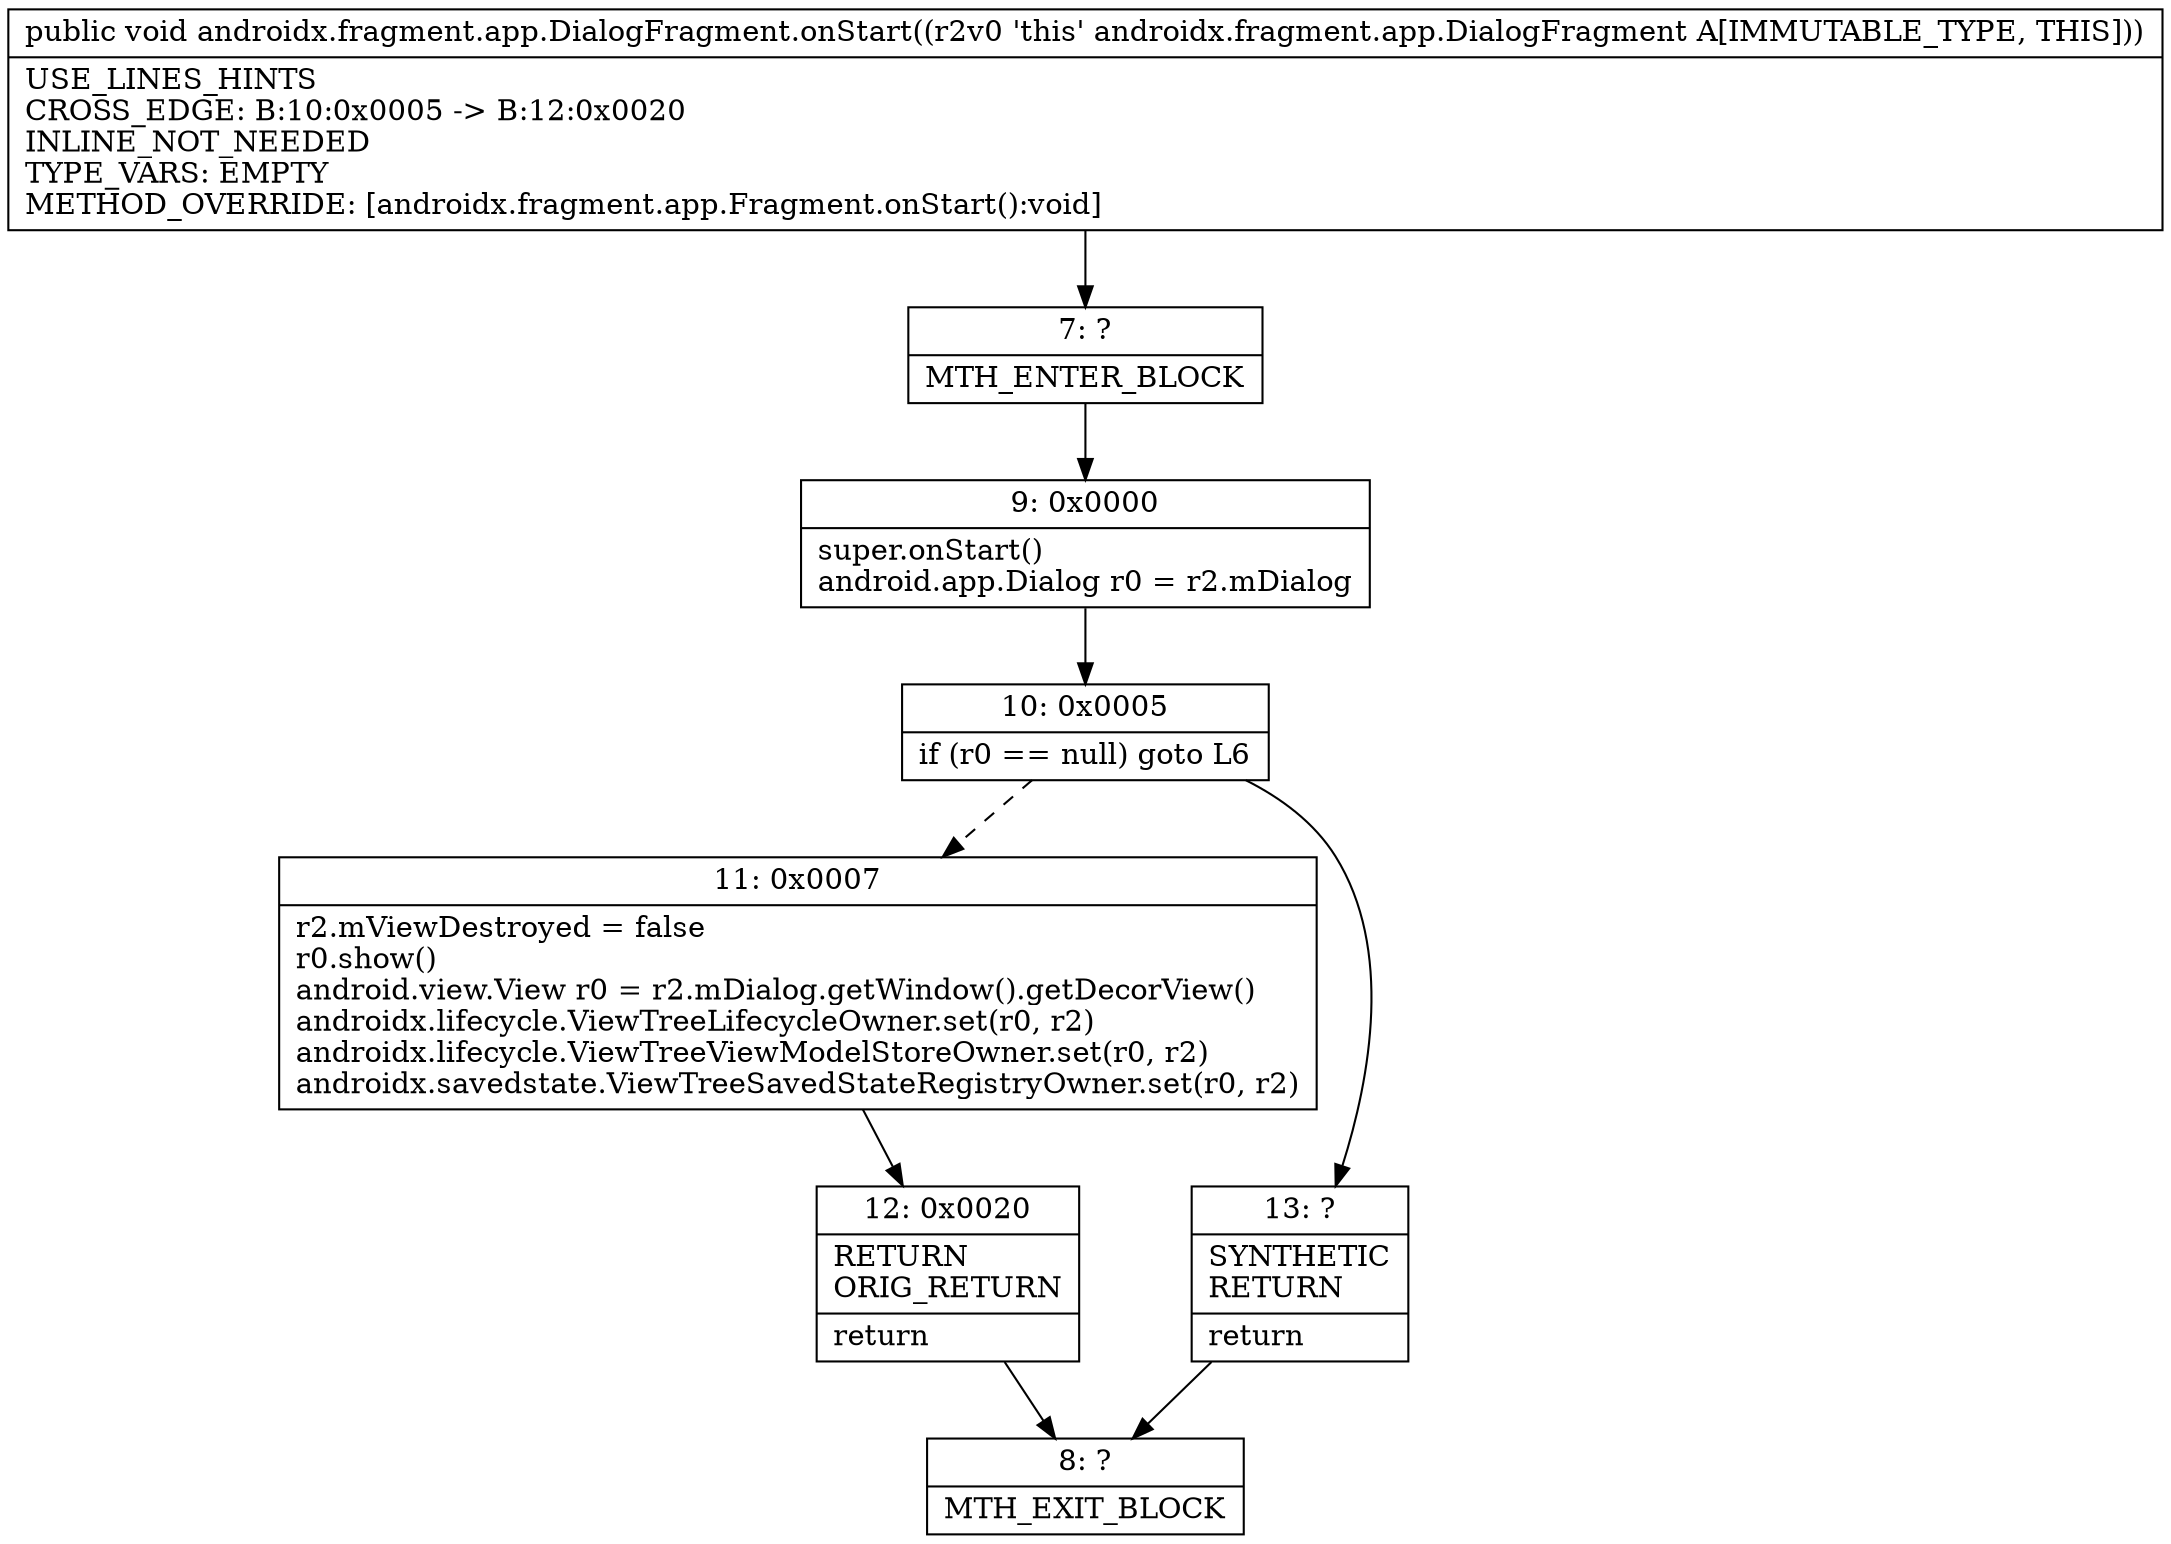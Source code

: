 digraph "CFG forandroidx.fragment.app.DialogFragment.onStart()V" {
Node_7 [shape=record,label="{7\:\ ?|MTH_ENTER_BLOCK\l}"];
Node_9 [shape=record,label="{9\:\ 0x0000|super.onStart()\landroid.app.Dialog r0 = r2.mDialog\l}"];
Node_10 [shape=record,label="{10\:\ 0x0005|if (r0 == null) goto L6\l}"];
Node_11 [shape=record,label="{11\:\ 0x0007|r2.mViewDestroyed = false\lr0.show()\landroid.view.View r0 = r2.mDialog.getWindow().getDecorView()\landroidx.lifecycle.ViewTreeLifecycleOwner.set(r0, r2)\landroidx.lifecycle.ViewTreeViewModelStoreOwner.set(r0, r2)\landroidx.savedstate.ViewTreeSavedStateRegistryOwner.set(r0, r2)\l}"];
Node_12 [shape=record,label="{12\:\ 0x0020|RETURN\lORIG_RETURN\l|return\l}"];
Node_8 [shape=record,label="{8\:\ ?|MTH_EXIT_BLOCK\l}"];
Node_13 [shape=record,label="{13\:\ ?|SYNTHETIC\lRETURN\l|return\l}"];
MethodNode[shape=record,label="{public void androidx.fragment.app.DialogFragment.onStart((r2v0 'this' androidx.fragment.app.DialogFragment A[IMMUTABLE_TYPE, THIS]))  | USE_LINES_HINTS\lCROSS_EDGE: B:10:0x0005 \-\> B:12:0x0020\lINLINE_NOT_NEEDED\lTYPE_VARS: EMPTY\lMETHOD_OVERRIDE: [androidx.fragment.app.Fragment.onStart():void]\l}"];
MethodNode -> Node_7;Node_7 -> Node_9;
Node_9 -> Node_10;
Node_10 -> Node_11[style=dashed];
Node_10 -> Node_13;
Node_11 -> Node_12;
Node_12 -> Node_8;
Node_13 -> Node_8;
}

